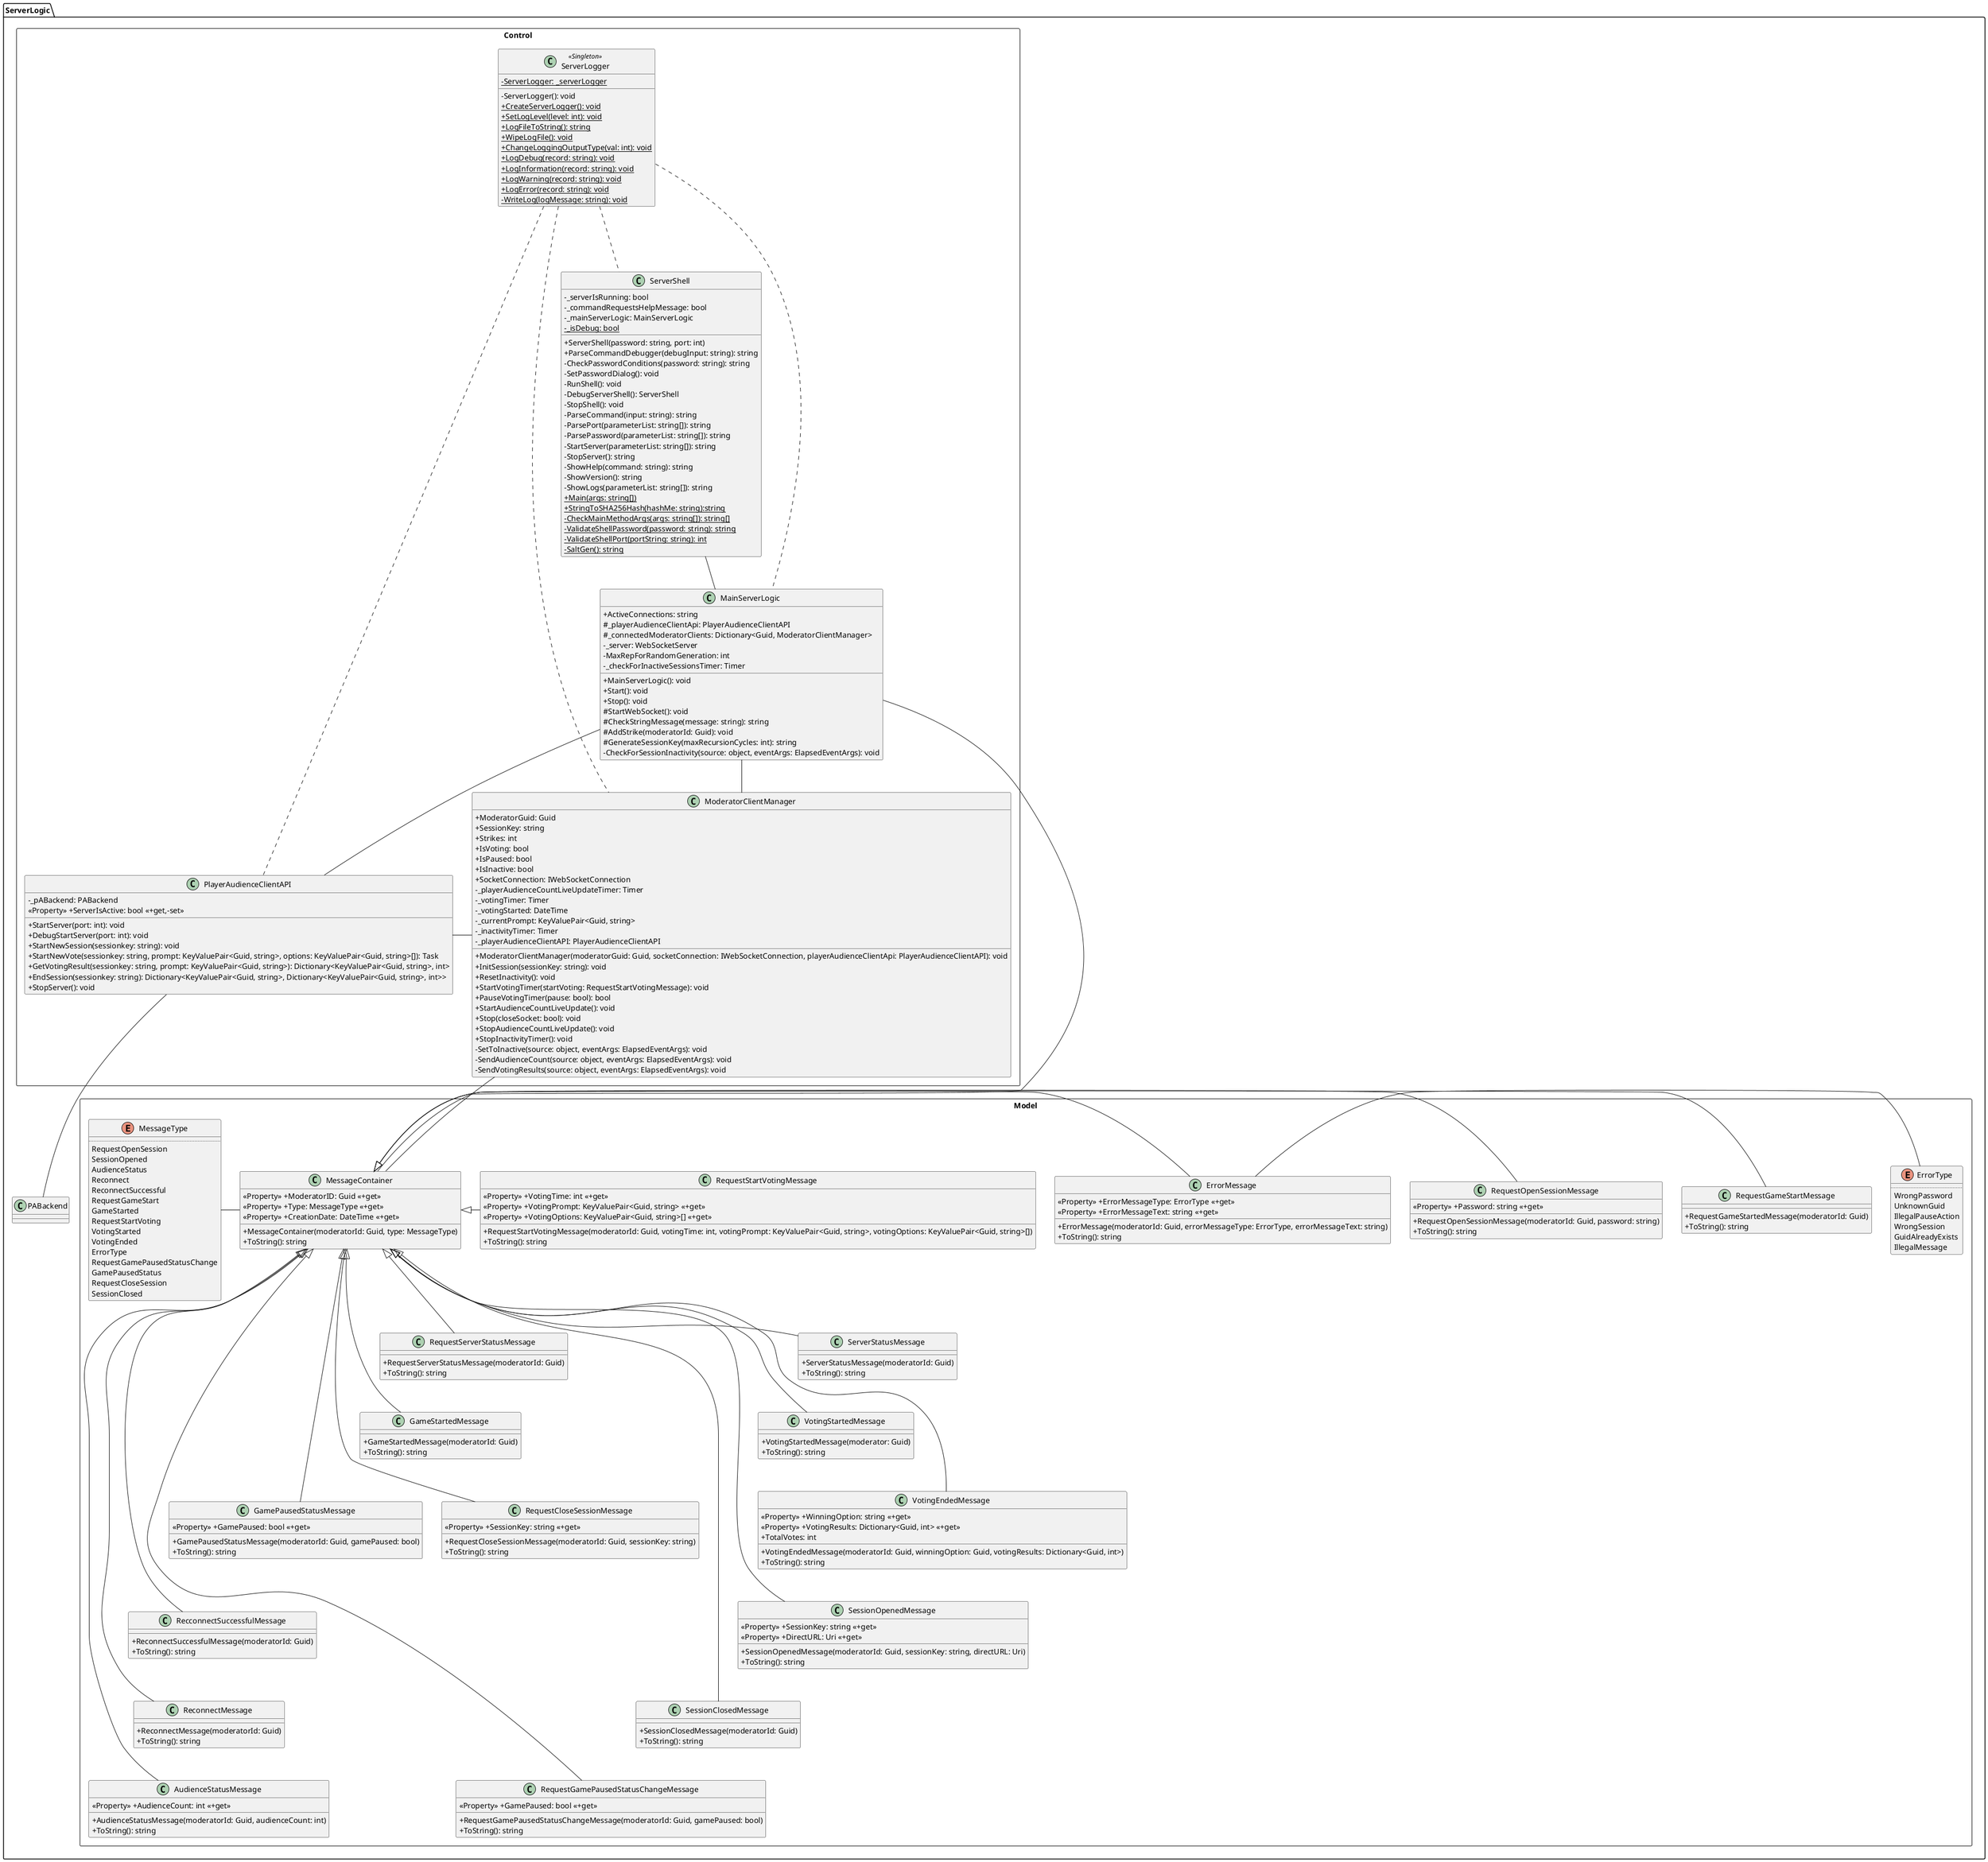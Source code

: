 @startuml

skinparam classAttributeIconSize 0

package "ServerLogic" {
   
    package "Model" <<Rectangle>>{
    class "MessageContainer" as messCont {
      {field} <<Property>> +ModeratorID: Guid <<+get>>
      {field} <<Property>> +Type: MessageType <<+get>>
      {field} <<Property>> +CreationDate: DateTime <<+get>>
      {method} +MessageContainer(moderatorId: Guid, type: MessageType)
      {method} +ToString(): string
    }

    class "AudienceStatusMessage" as audStatMess {
      {field} <<Property>> +AudienceCount: int <<+get>>
      {method} +AudienceStatusMessage(moderatorId: Guid, audienceCount: int)
      {method} +ToString(): string
    }

    class "ErrorMessage" as errMess{
      {field} <<Property>> +ErrorMessageType: ErrorType <<+get>>
      {field} <<Property>> +ErrorMessageText: string <<+get>>
      {method} +ErrorMessage(moderatorId: Guid, errorMessageType: ErrorType, errorMessageText: string)
      {method} +ToString(): string
    }

    class "GamePausedStatusMessage" as gaPaStatMess{
      {field} <<Property>> +GamePaused: bool <<+get>>
      {method} +GamePausedStatusMessage(moderatorId: Guid, gamePaused: bool)
      {method} +ToString(): string
    }

    class "GameStartedMessage" as gaStartMess{
      {method} +GameStartedMessage(moderatorId: Guid)
      {method} +ToString(): string
    }

    class "ReconnectMessage" as reconnMess{
      {method} +ReconnectMessage(moderatorId: Guid)
      {method} +ToString(): string
    }

    class "RecconnectSuccessfulMessage" as reconnSuccMess{
      {method} +ReconnectSuccessfulMessage(moderatorId: Guid)
      {method} +ToString(): string
    }

    class "RequestCloseSessionMessage" as reqCloseSessMess{
      {field} <<Property>> +SessionKey: string <<+get>>
      {method} +RequestCloseSessionMessage(moderatorId: Guid, sessionKey: string)
      {method} +ToString(): string
    }

    class "RequestGamePausedStatusChangeMessage" as reqGaPaStatMess{
      {field} <<Property>> +GamePaused: bool <<+get>>
      {method} +RequestGamePausedStatusChangeMessage(moderatorId: Guid, gamePaused: bool)
      {method} +ToString(): string
    }

    class "RequestGameStartMessage" as reqGaStartMess{
      {method} +RequestGameStartedMessage(moderatorId: Guid)
      {method} +ToString(): string
    }

    class "RequestOpenSessionMessage" as reqOpSessMess{
      {field} <<Property>> +Password: string <<+get>>
      {method} +RequestOpenSessionMessage(moderatorId: Guid, password: string)
      {method} +ToString(): string
    }

    class "RequestServerStatusMessage" as reqServStatMess{
      {method} +RequestServerStatusMessage(moderatorId: Guid)
      {method} +ToString(): string
    }

    class "RequestStartVotingMessage" as reqStartVotMess{
      {field} <<Property>> +VotingTime: int <<+get>>
      {field} <<Property>> +VotingPrompt: KeyValuePair<Guid, string> <<+get>>
      {field} <<Property>> +VotingOptions: KeyValuePair<Guid, string>[] <<+get>>
      {method} +RequestStartVotingMessage(moderatorId: Guid, votingTime: int, votingPrompt: KeyValuePair<Guid, string>, votingOptions: KeyValuePair<Guid, string>[])
      {method} +ToString(): string
    }

    class "ServerStatusMessage" as servStatMess{
      {method} +ServerStatusMessage(moderatorId: Guid)
      {method} +ToString(): string
    }

    class "SessionClosedMessage" as sessClosedMess{
      {method} +SessionClosedMessage(moderatorId: Guid)
      {method} +ToString(): string
    }

    class "SessionOpenedMessage" as sessOpMess{
      {field} <<Property>> +SessionKey: string <<+get>>
      {field} <<Property>> +DirectURL: Uri <<+get>>
      {method} +SessionOpenedMessage(moderatorId: Guid, sessionKey: string, directURL: Uri)
      {method} +ToString(): string
    }

    class "VotingEndedMessage" as votEndMess{
      {field} <<Property>> +WinningOption: string <<+get>>
      {field} <<Property>> +VotingResults: Dictionary<Guid, int> <<+get>>
      {field} +TotalVotes: int
      {method} +VotingEndedMessage(moderatorId: Guid, winningOption: Guid, votingResults: Dictionary<Guid, int>)
      {method} +ToString(): string
    }

    class "VotingStartedMessage" as votStartMess{
      {method} +VotingStartedMessage(moderator: Guid)
      {method} +ToString(): string
    }

    skinparam enum{
      BackgroundColor Wheat
      BorderColor Wheat
    }

    enum "ErrorType" as errorType {
      ..
      WrongPassword
      UnknownGuid
      IllegalPauseAction
      WrongSession
      GuidAlreadyExists
      IllegalMessage
    }

    enum "MessageType" as messType{
      ..
      RequestOpenSession
      SessionOpened
      AudienceStatus
      Reconnect
      ReconnectSuccessful
      RequestGameStart
      GameStarted
      RequestStartVoting
      VotingStarted
      VotingEnded
      ErrorType
      RequestGamePausedStatusChange
      GamePausedStatus
      RequestCloseSession
      SessionClosed
    }
  }


  package "Control" <<Rectangle>>{
    class "ServerShell" as ss {
      {field} -_serverIsRunning: bool
      {field} -_commandRequestsHelpMessage: bool
      {field} -_mainServerLogic: MainServerLogic
      {static} -_isDebug: bool 
      {method} +ServerShell(password: string, port: int)
      {method} +ParseCommandDebugger(debugInput: string): string
      {method} -CheckPasswordConditions(password: string): string
      {method} -SetPasswordDialog(): void
      {method} -RunShell(): void
      {method} -DebugServerShell(): ServerShell
      {method} -StopShell(): void
      {method} -ParseCommand(input: string): string
      {method} -ParsePort(parameterList: string[]): string
      {method} -ParsePassword(parameterList: string[]): string
      {method} -StartServer(parameterList: string[]): string
      {method} -StopServer(): string
      {method} -ShowHelp(command: string): string
      {method} -ShowVersion(): string
      {method} -ShowLogs(parameterList: string[]): string 
      {static} +Main(args: string[])
      {static} +StringToSHA256Hash(hashMe: string):string
      {static} -CheckMainMethodArgs(args: string[]): string[]
      {static} -ValidateShellPassword(password: string): string
      {static} -ValidateShellPort(portString: string): int
      {static} -SaltGen(): string
    }

    class "ModeratorClientManager" as cm {
      {field} +ModeratorGuid: Guid
      {field} +SessionKey: string
      {field} +Strikes: int
      {field} +IsVoting: bool
      {field} +IsPaused: bool
      {field} +IsInactive: bool
      {field} +SocketConnection: IWebSocketConnection
      {field} -_playerAudienceCountLiveUpdateTimer: Timer
      {field} -_votingTimer: Timer
      {field} -_votingStarted: DateTime
      {field} -_currentPrompt: KeyValuePair<Guid, string>
      {field} -_inactivityTimer: Timer
      {field} -_playerAudienceClientAPI: PlayerAudienceClientAPI
      {method} +ModeratorClientManager(moderatorGuid: Guid, socketConnection: IWebSocketConnection, playerAudienceClientApi: PlayerAudienceClientAPI): void
      {method} +InitSession(sessionKey: string): void
      {method} +ResetInactivity(): void
      {method} +StartVotingTimer(startVoting: RequestStartVotingMessage): void
      {method} +PauseVotingTimer(pause: bool): bool
      {method} +StartAudienceCountLiveUpdate(): void
      {method} +Stop(closeSocket: bool): void
      {method} +StopAudienceCountLiveUpdate(): void
      {method} +StopInactivityTimer(): void
      {method} -SetToInactive(source: object, eventArgs: ElapsedEventArgs): void
      {method} -SendAudienceCount(source: object, eventArgs: ElapsedEventArgs): void
      {method} -SendVotingResults(source: object, eventArgs: ElapsedEventArgs): void
    }    

    class "MainServerLogic" as msl {
      {field} +ActiveConnections: string
      {field} #_playerAudienceClientApi: PlayerAudienceClientAPI
      {field} #_connectedModeratorClients: Dictionary<Guid, ModeratorClientManager>
      {field} -_server: WebSocketServer
      {field} -MaxRepForRandomGeneration: int
      {field} -_checkForInactiveSessionsTimer: Timer
      {method} +MainServerLogic(): void
      {method} +Start(): void
      {method} +Stop(): void
      {method} #StartWebSocket(): void
      {method} #CheckStringMessage(message: string): string
      {method} #AddStrike(moderatorId: Guid): void
      {method} #GenerateSessionKey(maxRecursionCycles: int): string
      {method} -CheckForSessionInactivity(source: object, eventArgs: ElapsedEventArgs): void 
    }

    class "PlayerAudienceClientAPI" as api {
        {field} -_pABackend: PABackend
        <<Property>> +ServerIsActive: bool <<+get,-set>>
        {method} +StartServer(port: int): void
        {method} +DebugStartServer(port: int): void
        {method} +StartNewSession(sessionkey: string): void
        {method} +StartNewVote(sessionkey: string, prompt: KeyValuePair<Guid, string>, options: KeyValuePair<Guid, string>[]): Task
        {method} +GetVotingResult(sessionkey: string, prompt: KeyValuePair<Guid, string>): Dictionary<KeyValuePair<Guid, string>, int>
        {method} +EndSession(sessionkey: string): Dictionary<KeyValuePair<Guid, string>, Dictionary<KeyValuePair<Guid, string>, int>>
        {method} +StopServer(): void
    }

    class "ServerLogger" as sl <<Singleton>> {
      {static} -ServerLogger: _serverLogger
      {method} -ServerLogger(): void
      {static} +CreateServerLogger(): void
      {static} +SetLogLevel(level: int): void
      {static} +LogFileToString(): string
      {static} +WipeLogFile(): void
      {static} +ChangeLoggingOutputType(val: int): void
      {static} +LogDebug(record: string): void
      {static} +LogInformation(record: string): void
      {static} +LogWarning(record: string): void
      {static} +LogError(record: string): void
      {static} -WriteLog(logMessage: string): void
    }
  }
  
  ss -- msl
  api - cm
  msl - cm
  msl -down- api
  sl ... cm
  sl ... msl
  sl ... api
  sl ... ss
  api -- PABackend
  msl -- messCont
  cm -- messCont
  messCont <|- audStatMess
  messCont <|- gaPaStatMess
  messCont <|- gaStartMess
  messCont <|- reconnMess
  messCont <|- reconnSuccMess
  messCont <|- reqCloseSessMess
  messCont <|- reqGaPaStatMess
  messCont <|- reqGaStartMess
  messCont <|- reqOpSessMess
  messCont <|- reqServStatMess
  messCont <|- reqStartVotMess
  messCont <|- servStatMess
  messCont <|- sessClosedMess
  messCont <|- sessOpMess
  messCont <|- votEndMess
  messCont <|- votStartMess
  messCont <|- errMess
  messCont -left- messType
  errMess - errorType

  votStartMess -[hidden]- votEndMess
  votEndMess -[hidden]- sessOpMess
  sessOpMess -[hidden]- sessClosedMess
  sessClosedMess -[hidden]- reqGaPaStatMess
  reqCloseSessMess -[hidden]- reconnSuccMess
  reconnSuccMess -[hidden]- reconnMess
  servStatMess -[hidden]- reqStartVotMess
  reqStartVotMess -[hidden]-reqServStatMess
  reqServStatMess -[hidden]- gaStartMess
  gaStartMess -[hidden]-gaPaStatMess
  reconnMess -[hidden]- audStatMess
  reqStartVotMess -[hidden]- servStatMess
  servStatMess -[hidden]- votStartMess
  votStartMess -[hidden]-reqCloseSessMess

  
}

@enduml
